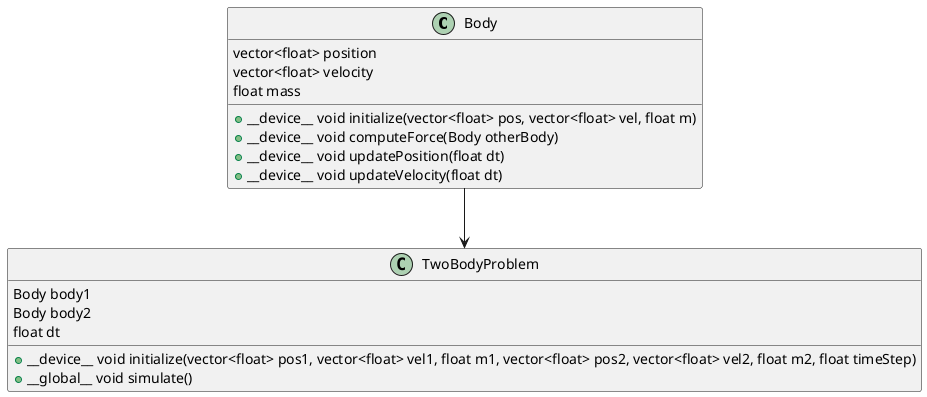 @startuml

class Body {
  vector<float> position
  vector<float> velocity
  float mass

  +__device__ void initialize(vector<float> pos, vector<float> vel, float m)
  +__device__ void computeForce(Body otherBody)
  +__device__ void updatePosition(float dt)
  +__device__ void updateVelocity(float dt)
}

class TwoBodyProblem {
  Body body1
  Body body2
  float dt

  +__device__ void initialize(vector<float> pos1, vector<float> vel1, float m1, vector<float> pos2, vector<float> vel2, float m2, float timeStep)
  +__global__ void simulate()
}

Body --> TwoBodyProblem

@enduml